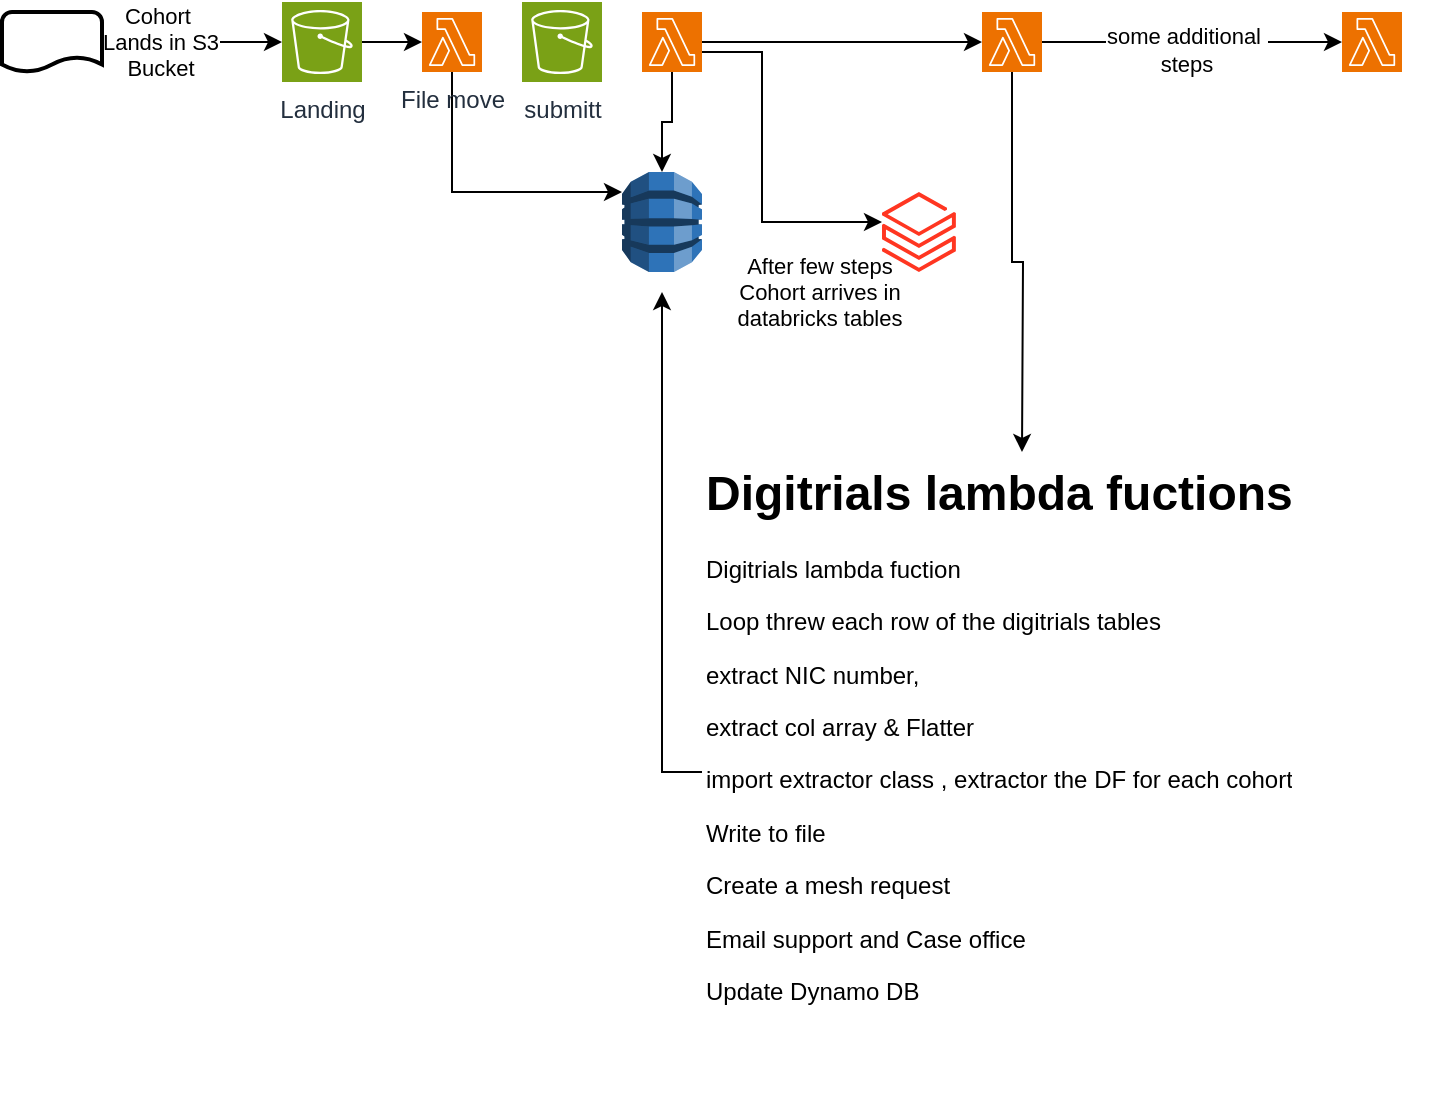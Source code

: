 <mxfile version="24.6.4" type="github">
  <diagram name="Page-1" id="uHCma_FmaCSKborZXaRn">
    <mxGraphModel dx="1434" dy="780" grid="1" gridSize="10" guides="1" tooltips="1" connect="1" arrows="1" fold="1" page="1" pageScale="1" pageWidth="827" pageHeight="1169" math="0" shadow="0">
      <root>
        <mxCell id="0" />
        <mxCell id="1" parent="0" />
        <mxCell id="vDAXVthCq3TNaY1uQa2G-28" style="edgeStyle=orthogonalEdgeStyle;rounded=0;orthogonalLoop=1;jettySize=auto;html=1;" edge="1" parent="1" source="vDAXVthCq3TNaY1uQa2G-2" target="vDAXVthCq3TNaY1uQa2G-18">
          <mxGeometry relative="1" as="geometry">
            <Array as="points">
              <mxPoint x="235" y="140" />
            </Array>
          </mxGeometry>
        </mxCell>
        <mxCell id="vDAXVthCq3TNaY1uQa2G-2" value="File move" style="sketch=0;points=[[0,0,0],[0.25,0,0],[0.5,0,0],[0.75,0,0],[1,0,0],[0,1,0],[0.25,1,0],[0.5,1,0],[0.75,1,0],[1,1,0],[0,0.25,0],[0,0.5,0],[0,0.75,0],[1,0.25,0],[1,0.5,0],[1,0.75,0]];outlineConnect=0;fontColor=#232F3E;fillColor=#ED7100;strokeColor=#ffffff;dashed=0;verticalLabelPosition=bottom;verticalAlign=top;align=center;html=1;fontSize=12;fontStyle=0;aspect=fixed;shape=mxgraph.aws4.resourceIcon;resIcon=mxgraph.aws4.lambda;" vertex="1" parent="1">
          <mxGeometry x="220" y="50" width="30" height="30" as="geometry" />
        </mxCell>
        <mxCell id="vDAXVthCq3TNaY1uQa2G-7" value="Landing" style="sketch=0;points=[[0,0,0],[0.25,0,0],[0.5,0,0],[0.75,0,0],[1,0,0],[0,1,0],[0.25,1,0],[0.5,1,0],[0.75,1,0],[1,1,0],[0,0.25,0],[0,0.5,0],[0,0.75,0],[1,0.25,0],[1,0.5,0],[1,0.75,0]];outlineConnect=0;fontColor=#232F3E;fillColor=#7AA116;strokeColor=#ffffff;dashed=0;verticalLabelPosition=bottom;verticalAlign=top;align=center;html=1;fontSize=12;fontStyle=0;aspect=fixed;shape=mxgraph.aws4.resourceIcon;resIcon=mxgraph.aws4.s3;" vertex="1" parent="1">
          <mxGeometry x="150" y="45" width="40" height="40" as="geometry" />
        </mxCell>
        <mxCell id="vDAXVthCq3TNaY1uQa2G-11" style="edgeStyle=orthogonalEdgeStyle;rounded=0;orthogonalLoop=1;jettySize=auto;html=1;" edge="1" parent="1" source="vDAXVthCq3TNaY1uQa2G-10" target="vDAXVthCq3TNaY1uQa2G-7">
          <mxGeometry relative="1" as="geometry" />
        </mxCell>
        <mxCell id="vDAXVthCq3TNaY1uQa2G-12" value="Cohort&amp;nbsp;&lt;div&gt;Lands in S3 &lt;br&gt;Bucket&lt;/div&gt;" style="edgeLabel;html=1;align=center;verticalAlign=middle;resizable=0;points=[];" vertex="1" connectable="0" parent="vDAXVthCq3TNaY1uQa2G-11">
          <mxGeometry x="0.091" y="-4" relative="1" as="geometry">
            <mxPoint x="-20" y="-4" as="offset" />
          </mxGeometry>
        </mxCell>
        <mxCell id="vDAXVthCq3TNaY1uQa2G-10" value="" style="strokeWidth=2;html=1;shape=mxgraph.flowchart.document2;whiteSpace=wrap;size=0.25;" vertex="1" parent="1">
          <mxGeometry x="10" y="50" width="50" height="30" as="geometry" />
        </mxCell>
        <mxCell id="vDAXVthCq3TNaY1uQa2G-13" style="edgeStyle=orthogonalEdgeStyle;rounded=0;orthogonalLoop=1;jettySize=auto;html=1;entryX=0;entryY=0.5;entryDx=0;entryDy=0;entryPerimeter=0;" edge="1" parent="1" source="vDAXVthCq3TNaY1uQa2G-7" target="vDAXVthCq3TNaY1uQa2G-2">
          <mxGeometry relative="1" as="geometry" />
        </mxCell>
        <mxCell id="vDAXVthCq3TNaY1uQa2G-14" value="submitt" style="sketch=0;points=[[0,0,0],[0.25,0,0],[0.5,0,0],[0.75,0,0],[1,0,0],[0,1,0],[0.25,1,0],[0.5,1,0],[0.75,1,0],[1,1,0],[0,0.25,0],[0,0.5,0],[0,0.75,0],[1,0.25,0],[1,0.5,0],[1,0.75,0]];outlineConnect=0;fontColor=#232F3E;fillColor=#7AA116;strokeColor=#ffffff;dashed=0;verticalLabelPosition=bottom;verticalAlign=top;align=center;html=1;fontSize=12;fontStyle=0;aspect=fixed;shape=mxgraph.aws4.resourceIcon;resIcon=mxgraph.aws4.s3;" vertex="1" parent="1">
          <mxGeometry x="270" y="45" width="40" height="40" as="geometry" />
        </mxCell>
        <mxCell id="vDAXVthCq3TNaY1uQa2G-18" value="" style="outlineConnect=0;dashed=0;verticalLabelPosition=bottom;verticalAlign=top;align=center;html=1;shape=mxgraph.aws3.dynamo_db;fillColor=#2E73B8;gradientColor=none;" vertex="1" parent="1">
          <mxGeometry x="320" y="130" width="40" height="50" as="geometry" />
        </mxCell>
        <mxCell id="vDAXVthCq3TNaY1uQa2G-26" value="After few steps&amp;nbsp;&lt;div&gt;Cohort arrives in&amp;nbsp;&lt;/div&gt;&lt;div&gt;databricks tables&amp;nbsp;&lt;/div&gt;" style="edgeStyle=orthogonalEdgeStyle;rounded=0;orthogonalLoop=1;jettySize=auto;html=1;" edge="1" parent="1" source="vDAXVthCq3TNaY1uQa2G-24" target="vDAXVthCq3TNaY1uQa2G-30">
          <mxGeometry x="0.657" y="-35" relative="1" as="geometry">
            <mxPoint x="520" y="70" as="targetPoint" />
            <Array as="points">
              <mxPoint x="390" y="70" />
              <mxPoint x="390" y="155" />
            </Array>
            <mxPoint as="offset" />
          </mxGeometry>
        </mxCell>
        <mxCell id="vDAXVthCq3TNaY1uQa2G-41" style="edgeStyle=orthogonalEdgeStyle;rounded=0;orthogonalLoop=1;jettySize=auto;html=1;" edge="1" parent="1" source="vDAXVthCq3TNaY1uQa2G-24" target="vDAXVthCq3TNaY1uQa2G-40">
          <mxGeometry relative="1" as="geometry" />
        </mxCell>
        <mxCell id="vDAXVthCq3TNaY1uQa2G-24" value="" style="sketch=0;points=[[0,0,0],[0.25,0,0],[0.5,0,0],[0.75,0,0],[1,0,0],[0,1,0],[0.25,1,0],[0.5,1,0],[0.75,1,0],[1,1,0],[0,0.25,0],[0,0.5,0],[0,0.75,0],[1,0.25,0],[1,0.5,0],[1,0.75,0]];outlineConnect=0;fontColor=#232F3E;fillColor=#ED7100;strokeColor=#ffffff;dashed=0;verticalLabelPosition=bottom;verticalAlign=top;align=center;html=1;fontSize=12;fontStyle=0;aspect=fixed;shape=mxgraph.aws4.resourceIcon;resIcon=mxgraph.aws4.lambda;" vertex="1" parent="1">
          <mxGeometry x="330" y="50" width="30" height="30" as="geometry" />
        </mxCell>
        <mxCell id="vDAXVthCq3TNaY1uQa2G-29" style="edgeStyle=orthogonalEdgeStyle;rounded=0;orthogonalLoop=1;jettySize=auto;html=1;entryX=0.5;entryY=0;entryDx=0;entryDy=0;entryPerimeter=0;" edge="1" parent="1" source="vDAXVthCq3TNaY1uQa2G-24" target="vDAXVthCq3TNaY1uQa2G-18">
          <mxGeometry relative="1" as="geometry" />
        </mxCell>
        <mxCell id="vDAXVthCq3TNaY1uQa2G-30" value="" style="image;aspect=fixed;html=1;points=[];align=center;fontSize=12;image=img/lib/azure2/analytics/Azure_Databricks.svg;" vertex="1" parent="1">
          <mxGeometry x="450" y="140" width="36.94" height="40" as="geometry" />
        </mxCell>
        <mxCell id="vDAXVthCq3TNaY1uQa2G-43" style="edgeStyle=orthogonalEdgeStyle;rounded=0;orthogonalLoop=1;jettySize=auto;html=1;" edge="1" parent="1" source="vDAXVthCq3TNaY1uQa2G-35">
          <mxGeometry relative="1" as="geometry">
            <mxPoint x="340" y="190" as="targetPoint" />
          </mxGeometry>
        </mxCell>
        <mxCell id="vDAXVthCq3TNaY1uQa2G-35" value="&lt;h1 style=&quot;margin-top: 0px;&quot;&gt;Digitrials lambda fuctions&lt;/h1&gt;&lt;p&gt;Digitrials lambda fuction&lt;/p&gt;&lt;p&gt;Loop threw each row of the digitrials tables&lt;/p&gt;&lt;p&gt;extract NIC number,&amp;nbsp;&lt;/p&gt;&lt;p&gt;extract col array &amp;amp; Flatter&lt;/p&gt;&lt;p&gt;import extractor class , extractor the DF for each cohort&lt;/p&gt;&lt;p&gt;Write to file&lt;/p&gt;&lt;p&gt;Create a mesh request&lt;/p&gt;&lt;p&gt;Email support and Case office&lt;/p&gt;&lt;p&gt;Update Dynamo DB&lt;/p&gt;" style="text;html=1;whiteSpace=wrap;overflow=hidden;rounded=0;" vertex="1" parent="1">
          <mxGeometry x="360" y="270" width="370" height="320" as="geometry" />
        </mxCell>
        <mxCell id="vDAXVthCq3TNaY1uQa2G-42" style="edgeStyle=orthogonalEdgeStyle;rounded=0;orthogonalLoop=1;jettySize=auto;html=1;" edge="1" parent="1" source="vDAXVthCq3TNaY1uQa2G-40">
          <mxGeometry relative="1" as="geometry">
            <mxPoint x="520" y="270" as="targetPoint" />
          </mxGeometry>
        </mxCell>
        <mxCell id="vDAXVthCq3TNaY1uQa2G-40" value="" style="sketch=0;points=[[0,0,0],[0.25,0,0],[0.5,0,0],[0.75,0,0],[1,0,0],[0,1,0],[0.25,1,0],[0.5,1,0],[0.75,1,0],[1,1,0],[0,0.25,0],[0,0.5,0],[0,0.75,0],[1,0.25,0],[1,0.5,0],[1,0.75,0]];outlineConnect=0;fontColor=#232F3E;fillColor=#ED7100;strokeColor=#ffffff;dashed=0;verticalLabelPosition=bottom;verticalAlign=top;align=center;html=1;fontSize=12;fontStyle=0;aspect=fixed;shape=mxgraph.aws4.resourceIcon;resIcon=mxgraph.aws4.lambda;" vertex="1" parent="1">
          <mxGeometry x="500" y="50" width="30" height="30" as="geometry" />
        </mxCell>
        <mxCell id="vDAXVthCq3TNaY1uQa2G-47" value="" style="sketch=0;points=[[0,0,0],[0.25,0,0],[0.5,0,0],[0.75,0,0],[1,0,0],[0,1,0],[0.25,1,0],[0.5,1,0],[0.75,1,0],[1,1,0],[0,0.25,0],[0,0.5,0],[0,0.75,0],[1,0.25,0],[1,0.5,0],[1,0.75,0]];outlineConnect=0;fontColor=#232F3E;fillColor=#ED7100;strokeColor=#ffffff;dashed=0;verticalLabelPosition=bottom;verticalAlign=top;align=center;html=1;fontSize=12;fontStyle=0;aspect=fixed;shape=mxgraph.aws4.resourceIcon;resIcon=mxgraph.aws4.lambda;" vertex="1" parent="1">
          <mxGeometry x="680" y="50" width="30" height="30" as="geometry" />
        </mxCell>
        <mxCell id="vDAXVthCq3TNaY1uQa2G-48" style="edgeStyle=orthogonalEdgeStyle;rounded=0;orthogonalLoop=1;jettySize=auto;html=1;entryX=0;entryY=0.5;entryDx=0;entryDy=0;entryPerimeter=0;" edge="1" parent="1" source="vDAXVthCq3TNaY1uQa2G-40" target="vDAXVthCq3TNaY1uQa2G-47">
          <mxGeometry relative="1" as="geometry" />
        </mxCell>
        <mxCell id="vDAXVthCq3TNaY1uQa2G-49" value="some additional&amp;nbsp;&lt;div&gt;steps&lt;/div&gt;" style="edgeLabel;html=1;align=center;verticalAlign=middle;resizable=0;points=[];" vertex="1" connectable="0" parent="vDAXVthCq3TNaY1uQa2G-48">
          <mxGeometry x="-0.05" y="-4" relative="1" as="geometry">
            <mxPoint as="offset" />
          </mxGeometry>
        </mxCell>
      </root>
    </mxGraphModel>
  </diagram>
</mxfile>
